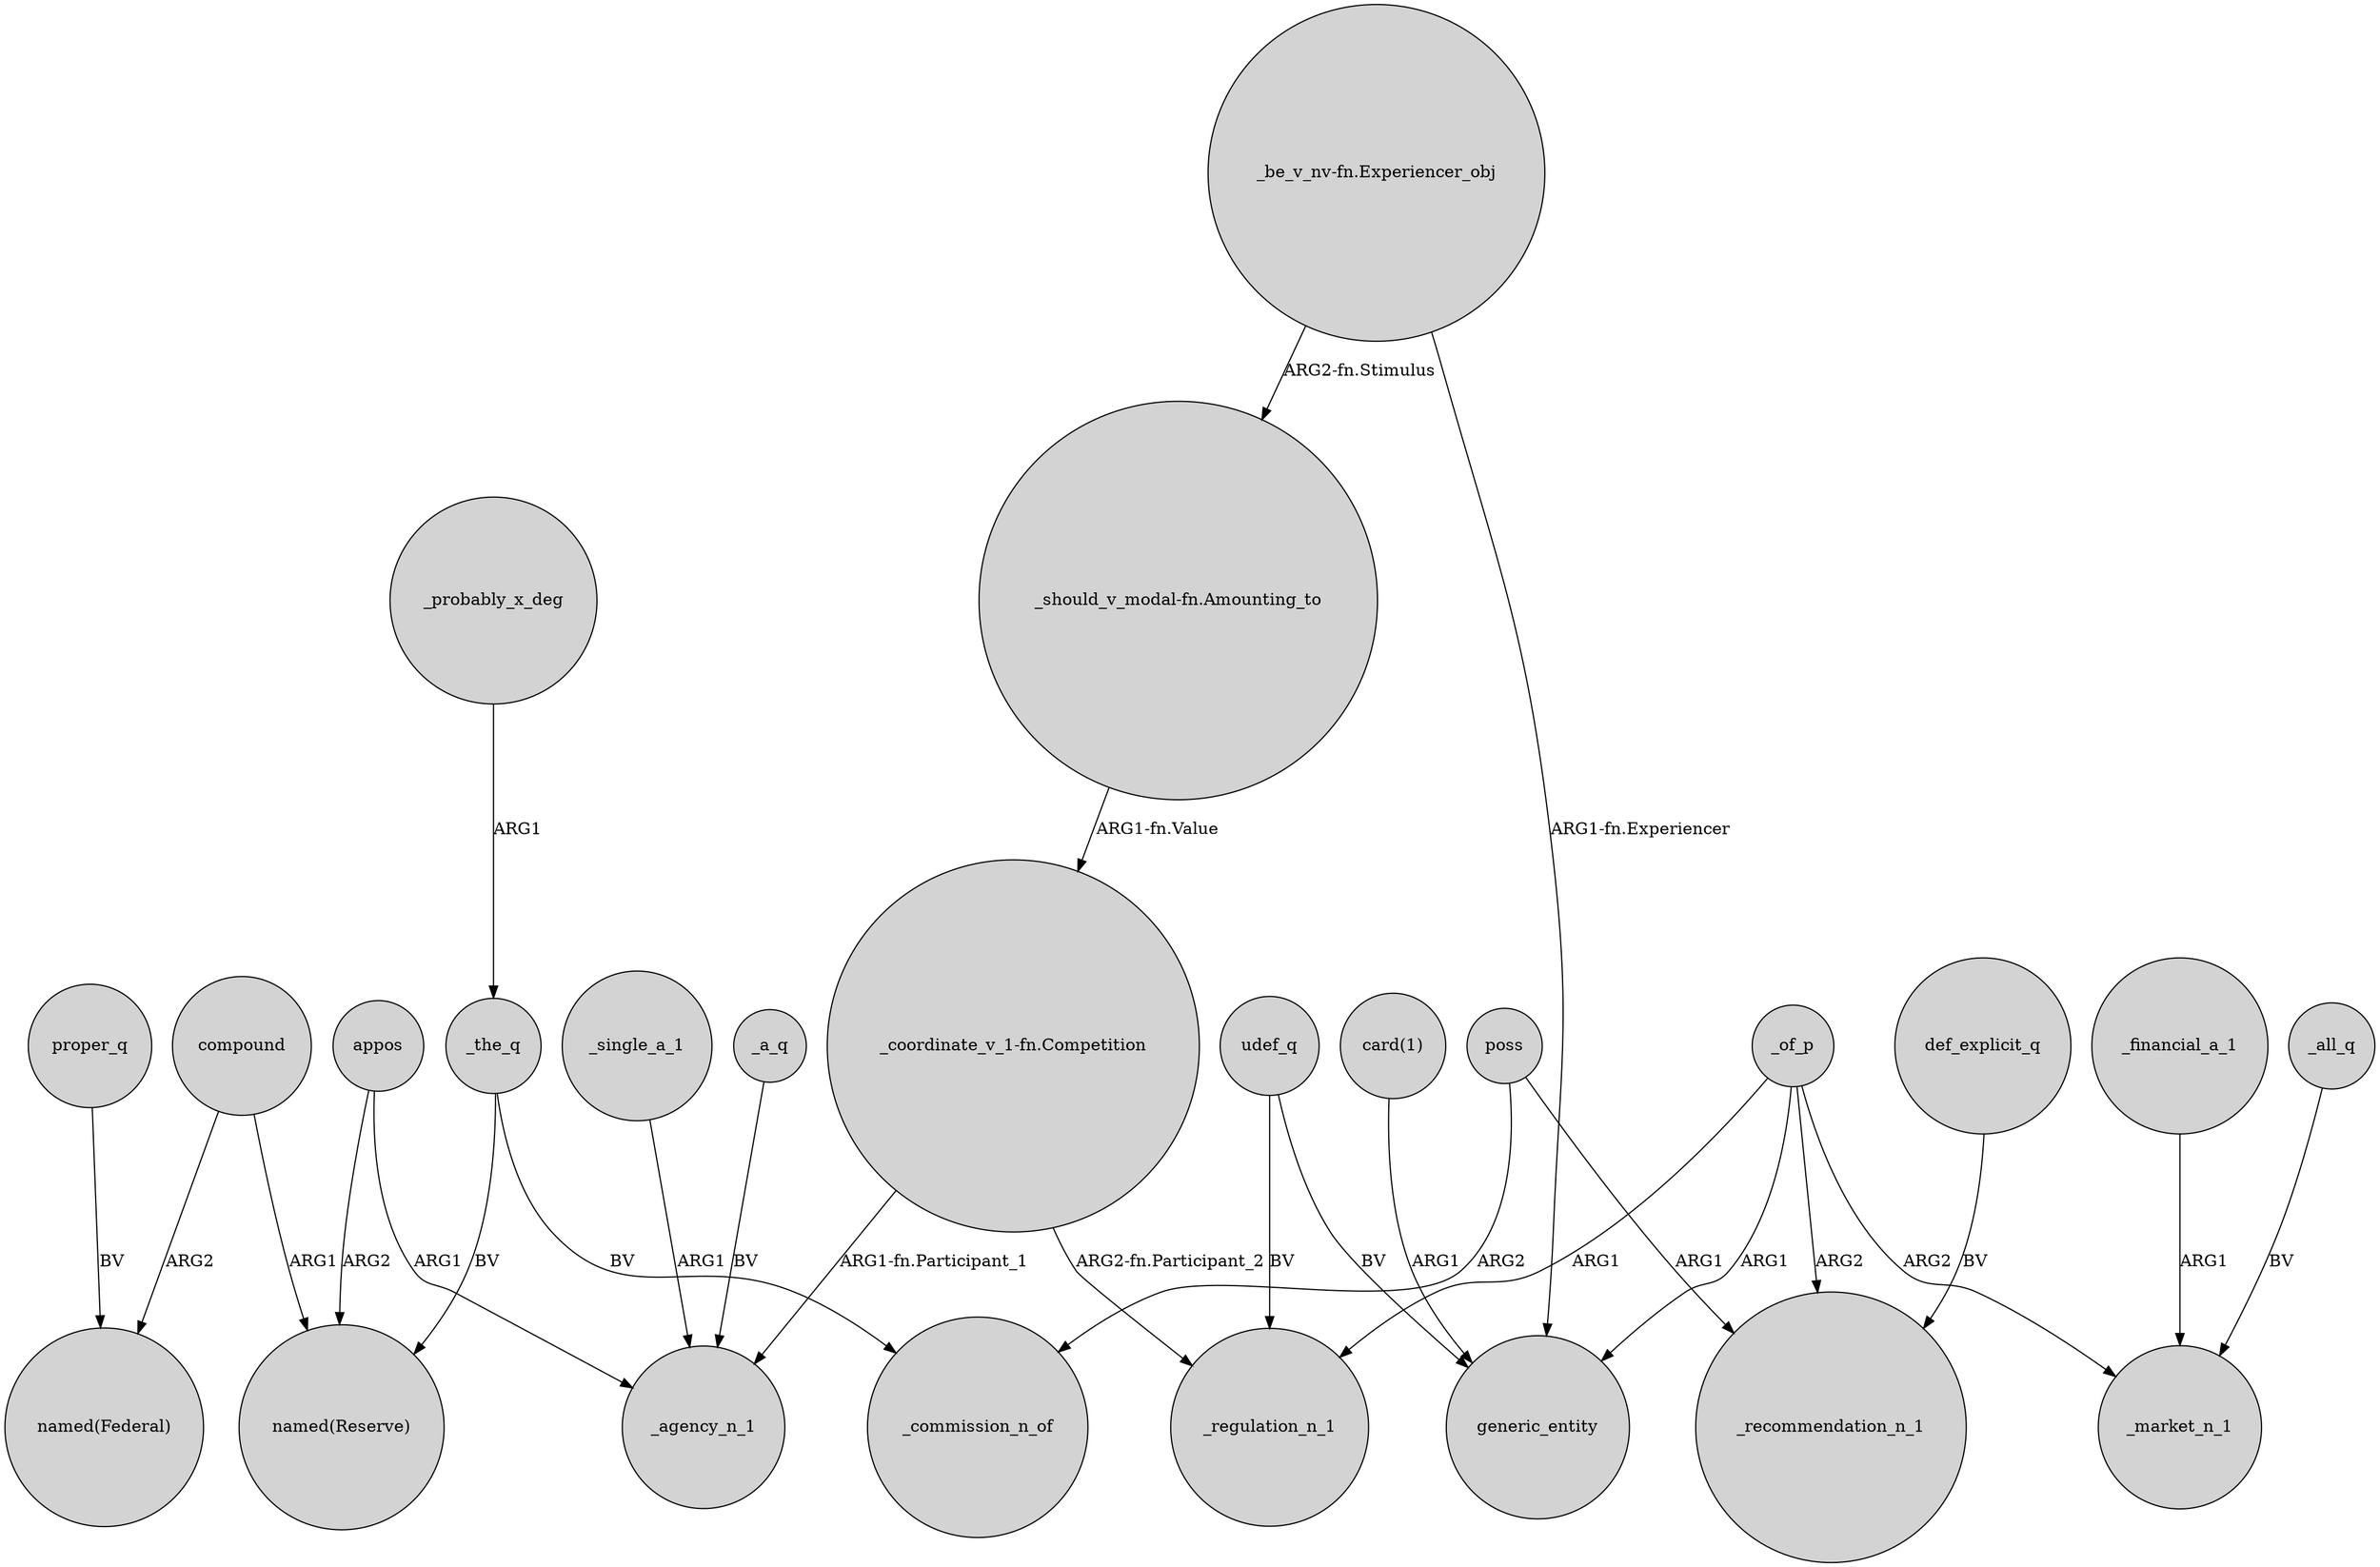 digraph {
	node [shape=circle style=filled]
	_the_q -> "named(Reserve)" [label=BV]
	"card(1)" -> generic_entity [label=ARG1]
	def_explicit_q -> _recommendation_n_1 [label=BV]
	_financial_a_1 -> _market_n_1 [label=ARG1]
	_probably_x_deg -> _the_q [label=ARG1]
	_of_p -> generic_entity [label=ARG1]
	compound -> "named(Federal)" [label=ARG2]
	_single_a_1 -> _agency_n_1 [label=ARG1]
	proper_q -> "named(Federal)" [label=BV]
	udef_q -> generic_entity [label=BV]
	appos -> _agency_n_1 [label=ARG1]
	_a_q -> _agency_n_1 [label=BV]
	_of_p -> _recommendation_n_1 [label=ARG2]
	"_be_v_nv-fn.Experiencer_obj" -> "_should_v_modal-fn.Amounting_to" [label="ARG2-fn.Stimulus"]
	_of_p -> _regulation_n_1 [label=ARG1]
	"_coordinate_v_1-fn.Competition" -> _regulation_n_1 [label="ARG2-fn.Participant_2"]
	poss -> _recommendation_n_1 [label=ARG1]
	poss -> _commission_n_of [label=ARG2]
	_the_q -> _commission_n_of [label=BV]
	udef_q -> _regulation_n_1 [label=BV]
	compound -> "named(Reserve)" [label=ARG1]
	"_coordinate_v_1-fn.Competition" -> _agency_n_1 [label="ARG1-fn.Participant_1"]
	_all_q -> _market_n_1 [label=BV]
	_of_p -> _market_n_1 [label=ARG2]
	appos -> "named(Reserve)" [label=ARG2]
	"_be_v_nv-fn.Experiencer_obj" -> generic_entity [label="ARG1-fn.Experiencer"]
	"_should_v_modal-fn.Amounting_to" -> "_coordinate_v_1-fn.Competition" [label="ARG1-fn.Value"]
}
